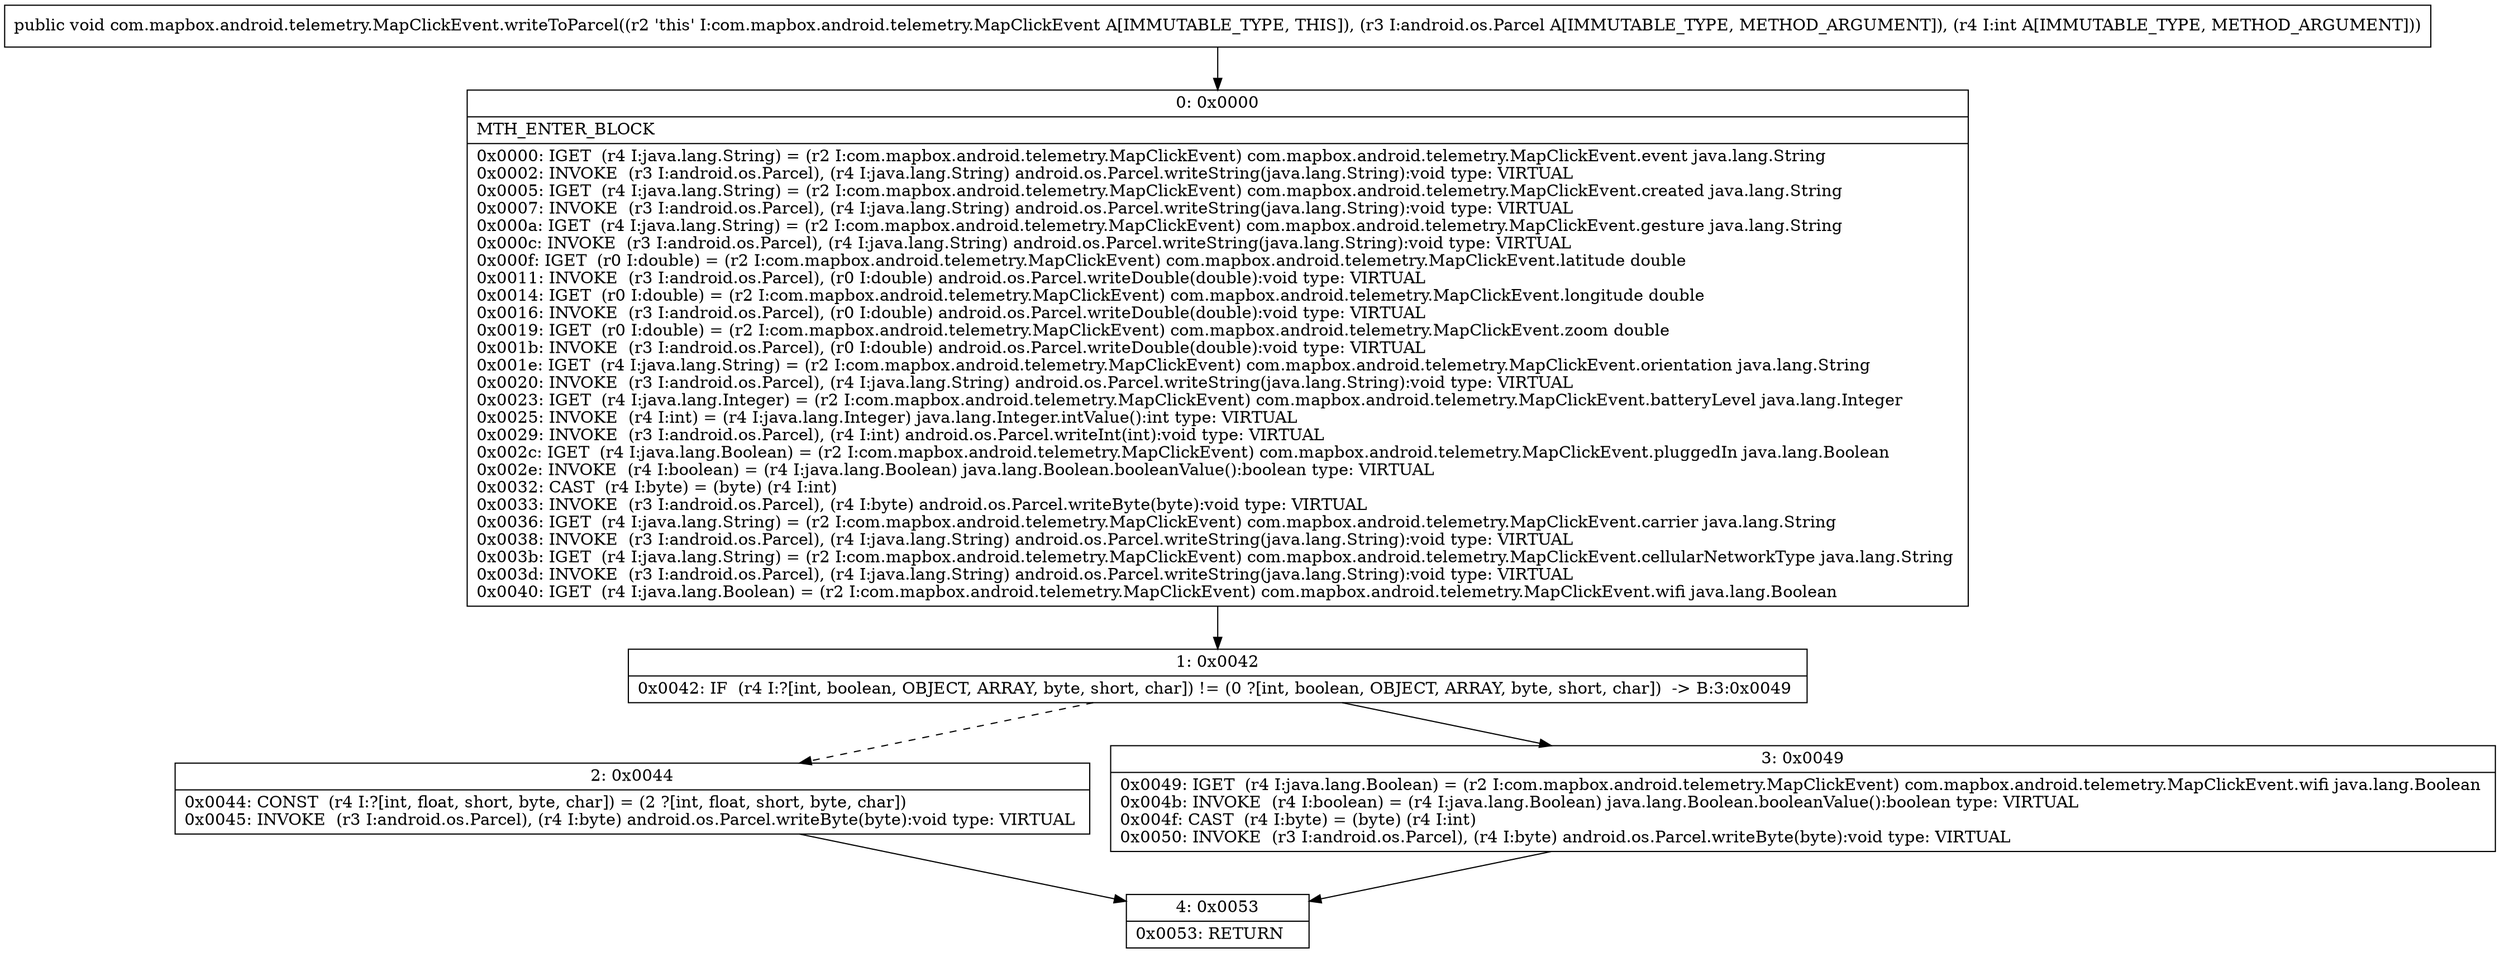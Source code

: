 digraph "CFG forcom.mapbox.android.telemetry.MapClickEvent.writeToParcel(Landroid\/os\/Parcel;I)V" {
Node_0 [shape=record,label="{0\:\ 0x0000|MTH_ENTER_BLOCK\l|0x0000: IGET  (r4 I:java.lang.String) = (r2 I:com.mapbox.android.telemetry.MapClickEvent) com.mapbox.android.telemetry.MapClickEvent.event java.lang.String \l0x0002: INVOKE  (r3 I:android.os.Parcel), (r4 I:java.lang.String) android.os.Parcel.writeString(java.lang.String):void type: VIRTUAL \l0x0005: IGET  (r4 I:java.lang.String) = (r2 I:com.mapbox.android.telemetry.MapClickEvent) com.mapbox.android.telemetry.MapClickEvent.created java.lang.String \l0x0007: INVOKE  (r3 I:android.os.Parcel), (r4 I:java.lang.String) android.os.Parcel.writeString(java.lang.String):void type: VIRTUAL \l0x000a: IGET  (r4 I:java.lang.String) = (r2 I:com.mapbox.android.telemetry.MapClickEvent) com.mapbox.android.telemetry.MapClickEvent.gesture java.lang.String \l0x000c: INVOKE  (r3 I:android.os.Parcel), (r4 I:java.lang.String) android.os.Parcel.writeString(java.lang.String):void type: VIRTUAL \l0x000f: IGET  (r0 I:double) = (r2 I:com.mapbox.android.telemetry.MapClickEvent) com.mapbox.android.telemetry.MapClickEvent.latitude double \l0x0011: INVOKE  (r3 I:android.os.Parcel), (r0 I:double) android.os.Parcel.writeDouble(double):void type: VIRTUAL \l0x0014: IGET  (r0 I:double) = (r2 I:com.mapbox.android.telemetry.MapClickEvent) com.mapbox.android.telemetry.MapClickEvent.longitude double \l0x0016: INVOKE  (r3 I:android.os.Parcel), (r0 I:double) android.os.Parcel.writeDouble(double):void type: VIRTUAL \l0x0019: IGET  (r0 I:double) = (r2 I:com.mapbox.android.telemetry.MapClickEvent) com.mapbox.android.telemetry.MapClickEvent.zoom double \l0x001b: INVOKE  (r3 I:android.os.Parcel), (r0 I:double) android.os.Parcel.writeDouble(double):void type: VIRTUAL \l0x001e: IGET  (r4 I:java.lang.String) = (r2 I:com.mapbox.android.telemetry.MapClickEvent) com.mapbox.android.telemetry.MapClickEvent.orientation java.lang.String \l0x0020: INVOKE  (r3 I:android.os.Parcel), (r4 I:java.lang.String) android.os.Parcel.writeString(java.lang.String):void type: VIRTUAL \l0x0023: IGET  (r4 I:java.lang.Integer) = (r2 I:com.mapbox.android.telemetry.MapClickEvent) com.mapbox.android.telemetry.MapClickEvent.batteryLevel java.lang.Integer \l0x0025: INVOKE  (r4 I:int) = (r4 I:java.lang.Integer) java.lang.Integer.intValue():int type: VIRTUAL \l0x0029: INVOKE  (r3 I:android.os.Parcel), (r4 I:int) android.os.Parcel.writeInt(int):void type: VIRTUAL \l0x002c: IGET  (r4 I:java.lang.Boolean) = (r2 I:com.mapbox.android.telemetry.MapClickEvent) com.mapbox.android.telemetry.MapClickEvent.pluggedIn java.lang.Boolean \l0x002e: INVOKE  (r4 I:boolean) = (r4 I:java.lang.Boolean) java.lang.Boolean.booleanValue():boolean type: VIRTUAL \l0x0032: CAST  (r4 I:byte) = (byte) (r4 I:int) \l0x0033: INVOKE  (r3 I:android.os.Parcel), (r4 I:byte) android.os.Parcel.writeByte(byte):void type: VIRTUAL \l0x0036: IGET  (r4 I:java.lang.String) = (r2 I:com.mapbox.android.telemetry.MapClickEvent) com.mapbox.android.telemetry.MapClickEvent.carrier java.lang.String \l0x0038: INVOKE  (r3 I:android.os.Parcel), (r4 I:java.lang.String) android.os.Parcel.writeString(java.lang.String):void type: VIRTUAL \l0x003b: IGET  (r4 I:java.lang.String) = (r2 I:com.mapbox.android.telemetry.MapClickEvent) com.mapbox.android.telemetry.MapClickEvent.cellularNetworkType java.lang.String \l0x003d: INVOKE  (r3 I:android.os.Parcel), (r4 I:java.lang.String) android.os.Parcel.writeString(java.lang.String):void type: VIRTUAL \l0x0040: IGET  (r4 I:java.lang.Boolean) = (r2 I:com.mapbox.android.telemetry.MapClickEvent) com.mapbox.android.telemetry.MapClickEvent.wifi java.lang.Boolean \l}"];
Node_1 [shape=record,label="{1\:\ 0x0042|0x0042: IF  (r4 I:?[int, boolean, OBJECT, ARRAY, byte, short, char]) != (0 ?[int, boolean, OBJECT, ARRAY, byte, short, char])  \-\> B:3:0x0049 \l}"];
Node_2 [shape=record,label="{2\:\ 0x0044|0x0044: CONST  (r4 I:?[int, float, short, byte, char]) = (2 ?[int, float, short, byte, char]) \l0x0045: INVOKE  (r3 I:android.os.Parcel), (r4 I:byte) android.os.Parcel.writeByte(byte):void type: VIRTUAL \l}"];
Node_3 [shape=record,label="{3\:\ 0x0049|0x0049: IGET  (r4 I:java.lang.Boolean) = (r2 I:com.mapbox.android.telemetry.MapClickEvent) com.mapbox.android.telemetry.MapClickEvent.wifi java.lang.Boolean \l0x004b: INVOKE  (r4 I:boolean) = (r4 I:java.lang.Boolean) java.lang.Boolean.booleanValue():boolean type: VIRTUAL \l0x004f: CAST  (r4 I:byte) = (byte) (r4 I:int) \l0x0050: INVOKE  (r3 I:android.os.Parcel), (r4 I:byte) android.os.Parcel.writeByte(byte):void type: VIRTUAL \l}"];
Node_4 [shape=record,label="{4\:\ 0x0053|0x0053: RETURN   \l}"];
MethodNode[shape=record,label="{public void com.mapbox.android.telemetry.MapClickEvent.writeToParcel((r2 'this' I:com.mapbox.android.telemetry.MapClickEvent A[IMMUTABLE_TYPE, THIS]), (r3 I:android.os.Parcel A[IMMUTABLE_TYPE, METHOD_ARGUMENT]), (r4 I:int A[IMMUTABLE_TYPE, METHOD_ARGUMENT])) }"];
MethodNode -> Node_0;
Node_0 -> Node_1;
Node_1 -> Node_2[style=dashed];
Node_1 -> Node_3;
Node_2 -> Node_4;
Node_3 -> Node_4;
}


